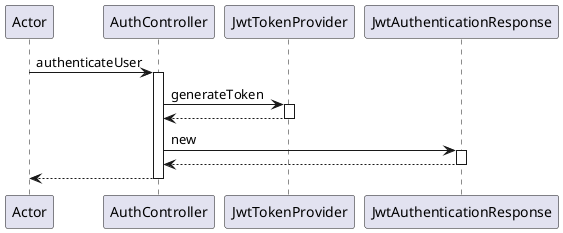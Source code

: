 @startuml
participant Actor
Actor -> AuthController : authenticateUser
activate AuthController
AuthController -> JwtTokenProvider : generateToken
activate JwtTokenProvider
JwtTokenProvider --> AuthController
deactivate JwtTokenProvider
AuthController -> JwtAuthenticationResponse : new
activate JwtAuthenticationResponse
JwtAuthenticationResponse --> AuthController
deactivate JwtAuthenticationResponse
return
@enduml